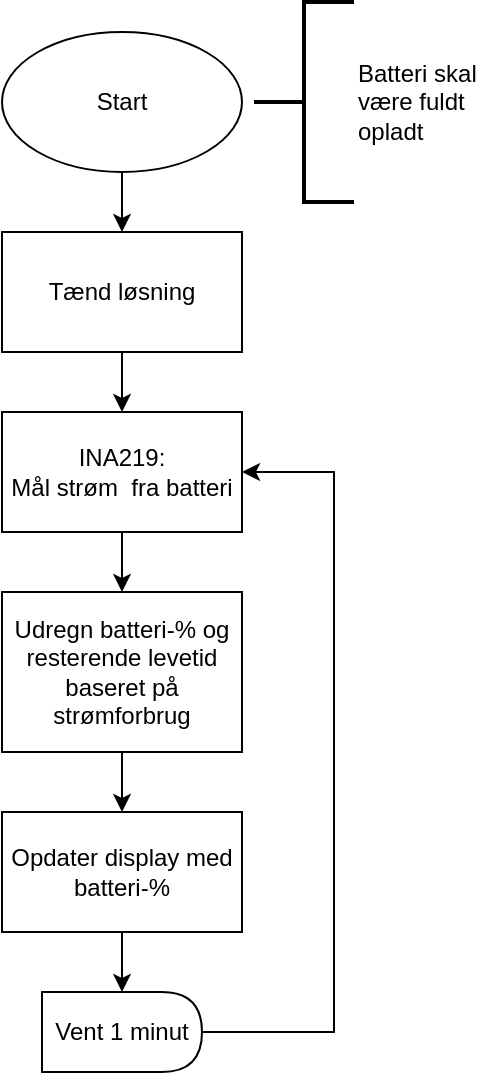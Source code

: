 <mxfile version="24.9.3">
  <diagram id="C5RBs43oDa-KdzZeNtuy" name="Page-1">
    <mxGraphModel dx="467" dy="689" grid="1" gridSize="10" guides="1" tooltips="1" connect="1" arrows="1" fold="1" page="1" pageScale="1" pageWidth="827" pageHeight="1169" math="0" shadow="0">
      <root>
        <mxCell id="WIyWlLk6GJQsqaUBKTNV-0" />
        <mxCell id="WIyWlLk6GJQsqaUBKTNV-1" parent="WIyWlLk6GJQsqaUBKTNV-0" />
        <mxCell id="uX4t5nVAF5KKWgH_RehO-12" style="edgeStyle=orthogonalEdgeStyle;rounded=0;orthogonalLoop=1;jettySize=auto;html=1;exitX=0.5;exitY=1;exitDx=0;exitDy=0;entryX=0.5;entryY=0;entryDx=0;entryDy=0;" edge="1" parent="WIyWlLk6GJQsqaUBKTNV-1" source="b5z2Wnowq-uhxzEn1UQt-0" target="uX4t5nVAF5KKWgH_RehO-11">
          <mxGeometry relative="1" as="geometry" />
        </mxCell>
        <mxCell id="b5z2Wnowq-uhxzEn1UQt-0" value="Start" style="ellipse;whiteSpace=wrap;html=1;" parent="WIyWlLk6GJQsqaUBKTNV-1" vertex="1">
          <mxGeometry x="354" y="140" width="120" height="70" as="geometry" />
        </mxCell>
        <mxCell id="uX4t5nVAF5KKWgH_RehO-1" value="&lt;div&gt;Batteri skal&amp;nbsp;&lt;/div&gt;&lt;div&gt;være fuldt&amp;nbsp;&lt;/div&gt;&lt;div&gt;opladt&lt;/div&gt;" style="strokeWidth=2;html=1;shape=mxgraph.flowchart.annotation_2;align=left;labelPosition=right;pointerEvents=1;" vertex="1" parent="WIyWlLk6GJQsqaUBKTNV-1">
          <mxGeometry x="480" y="125" width="50" height="100" as="geometry" />
        </mxCell>
        <mxCell id="uX4t5nVAF5KKWgH_RehO-6" value="" style="edgeStyle=orthogonalEdgeStyle;rounded=0;orthogonalLoop=1;jettySize=auto;html=1;" edge="1" parent="WIyWlLk6GJQsqaUBKTNV-1" source="uX4t5nVAF5KKWgH_RehO-4" target="uX4t5nVAF5KKWgH_RehO-5">
          <mxGeometry relative="1" as="geometry" />
        </mxCell>
        <mxCell id="uX4t5nVAF5KKWgH_RehO-4" value="&lt;div&gt;Opdater display med batteri-%&lt;/div&gt;" style="rounded=0;whiteSpace=wrap;html=1;" vertex="1" parent="WIyWlLk6GJQsqaUBKTNV-1">
          <mxGeometry x="354" y="530" width="120" height="60" as="geometry" />
        </mxCell>
        <mxCell id="uX4t5nVAF5KKWgH_RehO-18" style="edgeStyle=orthogonalEdgeStyle;rounded=0;orthogonalLoop=1;jettySize=auto;html=1;exitX=1;exitY=0.5;exitDx=0;exitDy=0;entryX=1;entryY=0.5;entryDx=0;entryDy=0;" edge="1" parent="WIyWlLk6GJQsqaUBKTNV-1" source="uX4t5nVAF5KKWgH_RehO-5" target="uX4t5nVAF5KKWgH_RehO-13">
          <mxGeometry relative="1" as="geometry">
            <Array as="points">
              <mxPoint x="520" y="640" />
              <mxPoint x="520" y="360" />
            </Array>
          </mxGeometry>
        </mxCell>
        <mxCell id="uX4t5nVAF5KKWgH_RehO-5" value="Vent 1 minut" style="shape=delay;whiteSpace=wrap;html=1;" vertex="1" parent="WIyWlLk6GJQsqaUBKTNV-1">
          <mxGeometry x="374" y="620" width="80" height="40" as="geometry" />
        </mxCell>
        <mxCell id="uX4t5nVAF5KKWgH_RehO-14" value="" style="edgeStyle=orthogonalEdgeStyle;rounded=0;orthogonalLoop=1;jettySize=auto;html=1;" edge="1" parent="WIyWlLk6GJQsqaUBKTNV-1" source="uX4t5nVAF5KKWgH_RehO-11" target="uX4t5nVAF5KKWgH_RehO-13">
          <mxGeometry relative="1" as="geometry" />
        </mxCell>
        <mxCell id="uX4t5nVAF5KKWgH_RehO-11" value="Tænd løsning" style="rounded=0;whiteSpace=wrap;html=1;" vertex="1" parent="WIyWlLk6GJQsqaUBKTNV-1">
          <mxGeometry x="354" y="240" width="120" height="60" as="geometry" />
        </mxCell>
        <mxCell id="uX4t5nVAF5KKWgH_RehO-16" value="" style="edgeStyle=orthogonalEdgeStyle;rounded=0;orthogonalLoop=1;jettySize=auto;html=1;" edge="1" parent="WIyWlLk6GJQsqaUBKTNV-1" source="uX4t5nVAF5KKWgH_RehO-13" target="uX4t5nVAF5KKWgH_RehO-15">
          <mxGeometry relative="1" as="geometry" />
        </mxCell>
        <mxCell id="uX4t5nVAF5KKWgH_RehO-13" value="INA219:&lt;br&gt;Mål strøm&amp;nbsp; fra batteri" style="rounded=0;whiteSpace=wrap;html=1;" vertex="1" parent="WIyWlLk6GJQsqaUBKTNV-1">
          <mxGeometry x="354" y="330" width="120" height="60" as="geometry" />
        </mxCell>
        <mxCell id="uX4t5nVAF5KKWgH_RehO-17" value="" style="edgeStyle=orthogonalEdgeStyle;rounded=0;orthogonalLoop=1;jettySize=auto;html=1;" edge="1" parent="WIyWlLk6GJQsqaUBKTNV-1" source="uX4t5nVAF5KKWgH_RehO-15" target="uX4t5nVAF5KKWgH_RehO-4">
          <mxGeometry relative="1" as="geometry" />
        </mxCell>
        <mxCell id="uX4t5nVAF5KKWgH_RehO-15" value="Udregn batteri-% og resterende levetid baseret på strømforbrug" style="rounded=0;whiteSpace=wrap;html=1;" vertex="1" parent="WIyWlLk6GJQsqaUBKTNV-1">
          <mxGeometry x="354" y="420" width="120" height="80" as="geometry" />
        </mxCell>
      </root>
    </mxGraphModel>
  </diagram>
</mxfile>
